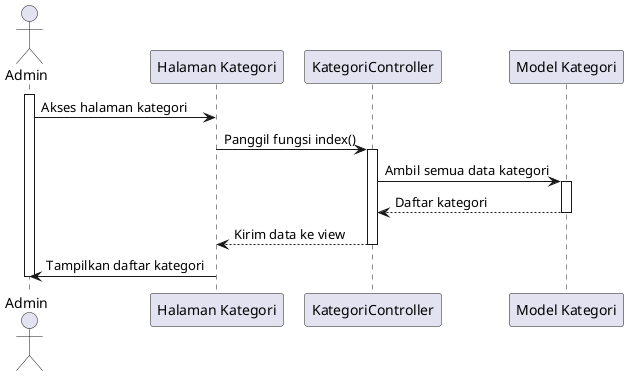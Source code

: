 @startuml
actor Admin

participant "Halaman Kategori" as KategoriPage
participant "KategoriController" as Controller
participant "Model Kategori" as KategoriModel

activate Admin
Admin -> KategoriPage: Akses halaman kategori
KategoriPage -> Controller: Panggil fungsi index()
activate Controller

Controller -> KategoriModel: Ambil semua data kategori
activate KategoriModel
KategoriModel --> Controller: Daftar kategori
deactivate KategoriModel

Controller --> KategoriPage: Kirim data ke view
deactivate Controller

KategoriPage -> Admin: Tampilkan daftar kategori
deactivate Admin

@enduml
